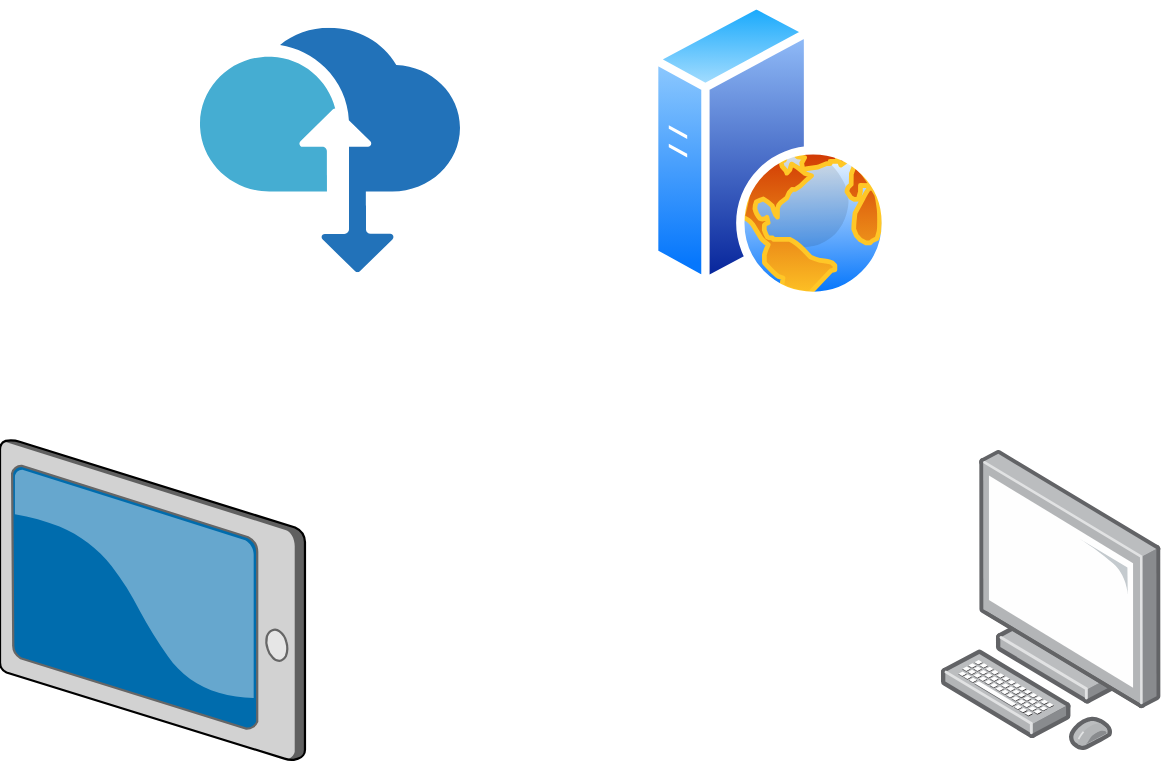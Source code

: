 <mxfile version="19.0.0" type="github">
  <diagram id="I6ABQMP3Z1WjqOMFAXek" name="Page-1">
    <mxGraphModel dx="1038" dy="539" grid="1" gridSize="10" guides="1" tooltips="1" connect="1" arrows="1" fold="1" page="1" pageScale="1" pageWidth="850" pageHeight="1100" math="0" shadow="0">
      <root>
        <mxCell id="0" />
        <mxCell id="1" parent="0" />
        <mxCell id="bs0ddbIRQVwxzKxCHdhj-3" value="" style="aspect=fixed;perimeter=ellipsePerimeter;html=1;align=center;shadow=0;dashed=0;spacingTop=3;image;image=img/lib/active_directory/web_server.svg;" vertex="1" parent="1">
          <mxGeometry x="425" y="90" width="120" height="150" as="geometry" />
        </mxCell>
        <mxCell id="bs0ddbIRQVwxzKxCHdhj-4" value="" style="sketch=0;aspect=fixed;html=1;points=[];align=center;image;fontSize=12;image=img/lib/mscae/Data_Box.svg;" vertex="1" parent="1">
          <mxGeometry x="200" y="103.9" width="130" height="122.2" as="geometry" />
        </mxCell>
        <mxCell id="bs0ddbIRQVwxzKxCHdhj-5" value="" style="verticalLabelPosition=bottom;sketch=0;aspect=fixed;html=1;verticalAlign=top;strokeColor=none;align=center;outlineConnect=0;shape=mxgraph.citrix.tablet_2;" vertex="1" parent="1">
          <mxGeometry x="100" y="310" width="152.56" height="160" as="geometry" />
        </mxCell>
        <mxCell id="bs0ddbIRQVwxzKxCHdhj-6" value="" style="points=[];aspect=fixed;html=1;align=center;shadow=0;dashed=0;image;image=img/lib/allied_telesis/computer_and_terminals/Personal_Computer.svg;" vertex="1" parent="1">
          <mxGeometry x="570" y="315" width="110.68" height="150" as="geometry" />
        </mxCell>
      </root>
    </mxGraphModel>
  </diagram>
</mxfile>
